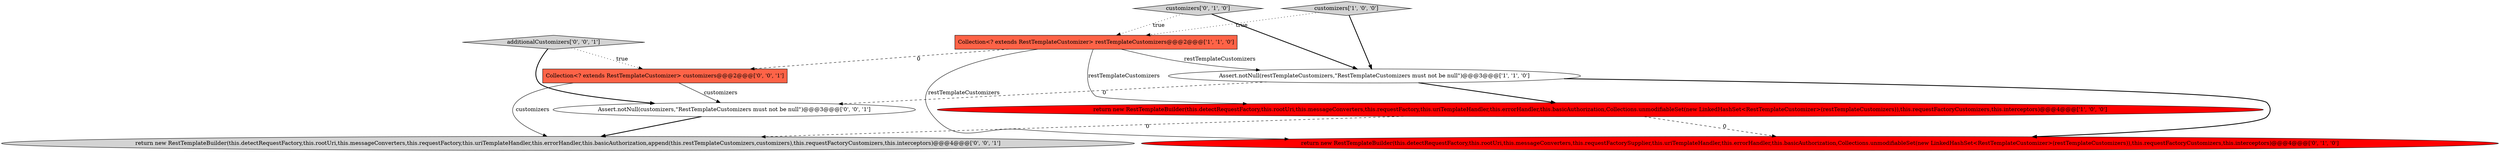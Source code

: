 digraph {
0 [style = filled, label = "Collection<? extends RestTemplateCustomizer> restTemplateCustomizers@@@2@@@['1', '1', '0']", fillcolor = tomato, shape = box image = "AAA0AAABBB1BBB"];
5 [style = filled, label = "customizers['0', '1', '0']", fillcolor = lightgray, shape = diamond image = "AAA0AAABBB2BBB"];
8 [style = filled, label = "return new RestTemplateBuilder(this.detectRequestFactory,this.rootUri,this.messageConverters,this.requestFactory,this.uriTemplateHandler,this.errorHandler,this.basicAuthorization,append(this.restTemplateCustomizers,customizers),this.requestFactoryCustomizers,this.interceptors)@@@4@@@['0', '0', '1']", fillcolor = lightgray, shape = ellipse image = "AAA0AAABBB3BBB"];
3 [style = filled, label = "Assert.notNull(restTemplateCustomizers,\"RestTemplateCustomizers must not be null\")@@@3@@@['1', '1', '0']", fillcolor = white, shape = ellipse image = "AAA0AAABBB1BBB"];
9 [style = filled, label = "Collection<? extends RestTemplateCustomizer> customizers@@@2@@@['0', '0', '1']", fillcolor = tomato, shape = box image = "AAA0AAABBB3BBB"];
7 [style = filled, label = "additionalCustomizers['0', '0', '1']", fillcolor = lightgray, shape = diamond image = "AAA0AAABBB3BBB"];
1 [style = filled, label = "return new RestTemplateBuilder(this.detectRequestFactory,this.rootUri,this.messageConverters,this.requestFactory,this.uriTemplateHandler,this.errorHandler,this.basicAuthorization,Collections.unmodifiableSet(new LinkedHashSet<RestTemplateCustomizer>(restTemplateCustomizers)),this.requestFactoryCustomizers,this.interceptors)@@@4@@@['1', '0', '0']", fillcolor = red, shape = ellipse image = "AAA1AAABBB1BBB"];
6 [style = filled, label = "Assert.notNull(customizers,\"RestTemplateCustomizers must not be null\")@@@3@@@['0', '0', '1']", fillcolor = white, shape = ellipse image = "AAA0AAABBB3BBB"];
2 [style = filled, label = "customizers['1', '0', '0']", fillcolor = lightgray, shape = diamond image = "AAA0AAABBB1BBB"];
4 [style = filled, label = "return new RestTemplateBuilder(this.detectRequestFactory,this.rootUri,this.messageConverters,this.requestFactorySupplier,this.uriTemplateHandler,this.errorHandler,this.basicAuthorization,Collections.unmodifiableSet(new LinkedHashSet<RestTemplateCustomizer>(restTemplateCustomizers)),this.requestFactoryCustomizers,this.interceptors)@@@4@@@['0', '1', '0']", fillcolor = red, shape = ellipse image = "AAA1AAABBB2BBB"];
5->3 [style = bold, label=""];
6->8 [style = bold, label=""];
1->4 [style = dashed, label="0"];
1->8 [style = dashed, label="0"];
0->3 [style = solid, label="restTemplateCustomizers"];
3->6 [style = dashed, label="0"];
7->6 [style = bold, label=""];
2->0 [style = dotted, label="true"];
5->0 [style = dotted, label="true"];
0->9 [style = dashed, label="0"];
7->9 [style = dotted, label="true"];
0->4 [style = solid, label="restTemplateCustomizers"];
3->1 [style = bold, label=""];
3->4 [style = bold, label=""];
0->1 [style = solid, label="restTemplateCustomizers"];
9->8 [style = solid, label="customizers"];
2->3 [style = bold, label=""];
9->6 [style = solid, label="customizers"];
}
